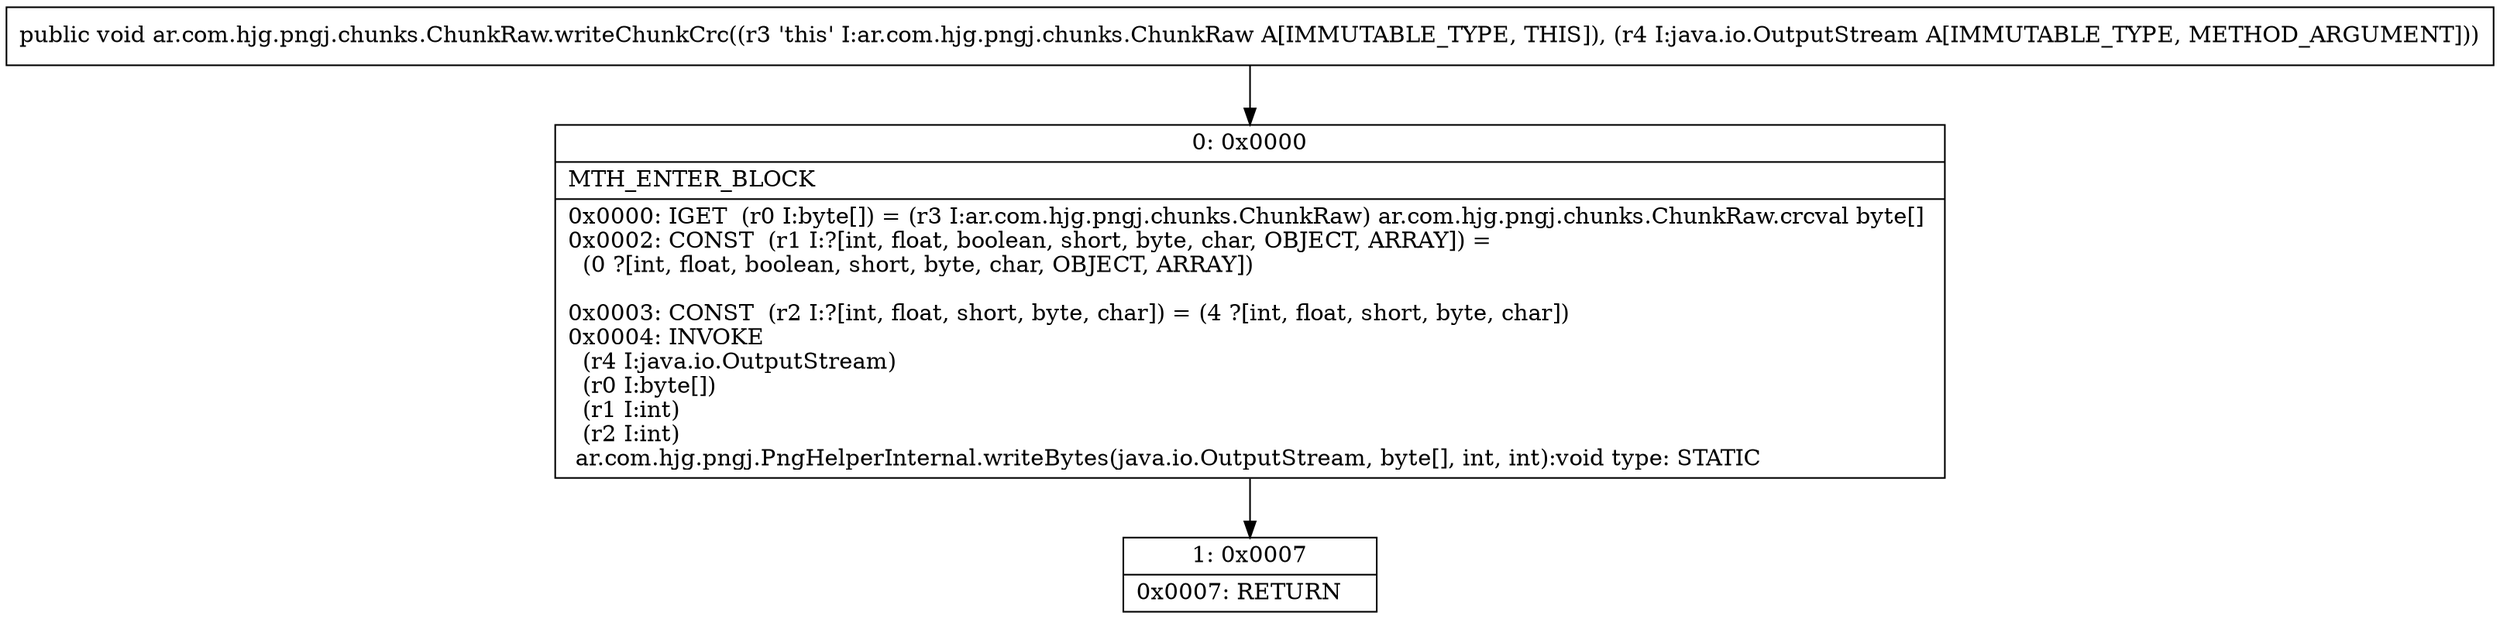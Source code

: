 digraph "CFG forar.com.hjg.pngj.chunks.ChunkRaw.writeChunkCrc(Ljava\/io\/OutputStream;)V" {
Node_0 [shape=record,label="{0\:\ 0x0000|MTH_ENTER_BLOCK\l|0x0000: IGET  (r0 I:byte[]) = (r3 I:ar.com.hjg.pngj.chunks.ChunkRaw) ar.com.hjg.pngj.chunks.ChunkRaw.crcval byte[] \l0x0002: CONST  (r1 I:?[int, float, boolean, short, byte, char, OBJECT, ARRAY]) = \l  (0 ?[int, float, boolean, short, byte, char, OBJECT, ARRAY])\l \l0x0003: CONST  (r2 I:?[int, float, short, byte, char]) = (4 ?[int, float, short, byte, char]) \l0x0004: INVOKE  \l  (r4 I:java.io.OutputStream)\l  (r0 I:byte[])\l  (r1 I:int)\l  (r2 I:int)\l ar.com.hjg.pngj.PngHelperInternal.writeBytes(java.io.OutputStream, byte[], int, int):void type: STATIC \l}"];
Node_1 [shape=record,label="{1\:\ 0x0007|0x0007: RETURN   \l}"];
MethodNode[shape=record,label="{public void ar.com.hjg.pngj.chunks.ChunkRaw.writeChunkCrc((r3 'this' I:ar.com.hjg.pngj.chunks.ChunkRaw A[IMMUTABLE_TYPE, THIS]), (r4 I:java.io.OutputStream A[IMMUTABLE_TYPE, METHOD_ARGUMENT])) }"];
MethodNode -> Node_0;
Node_0 -> Node_1;
}

